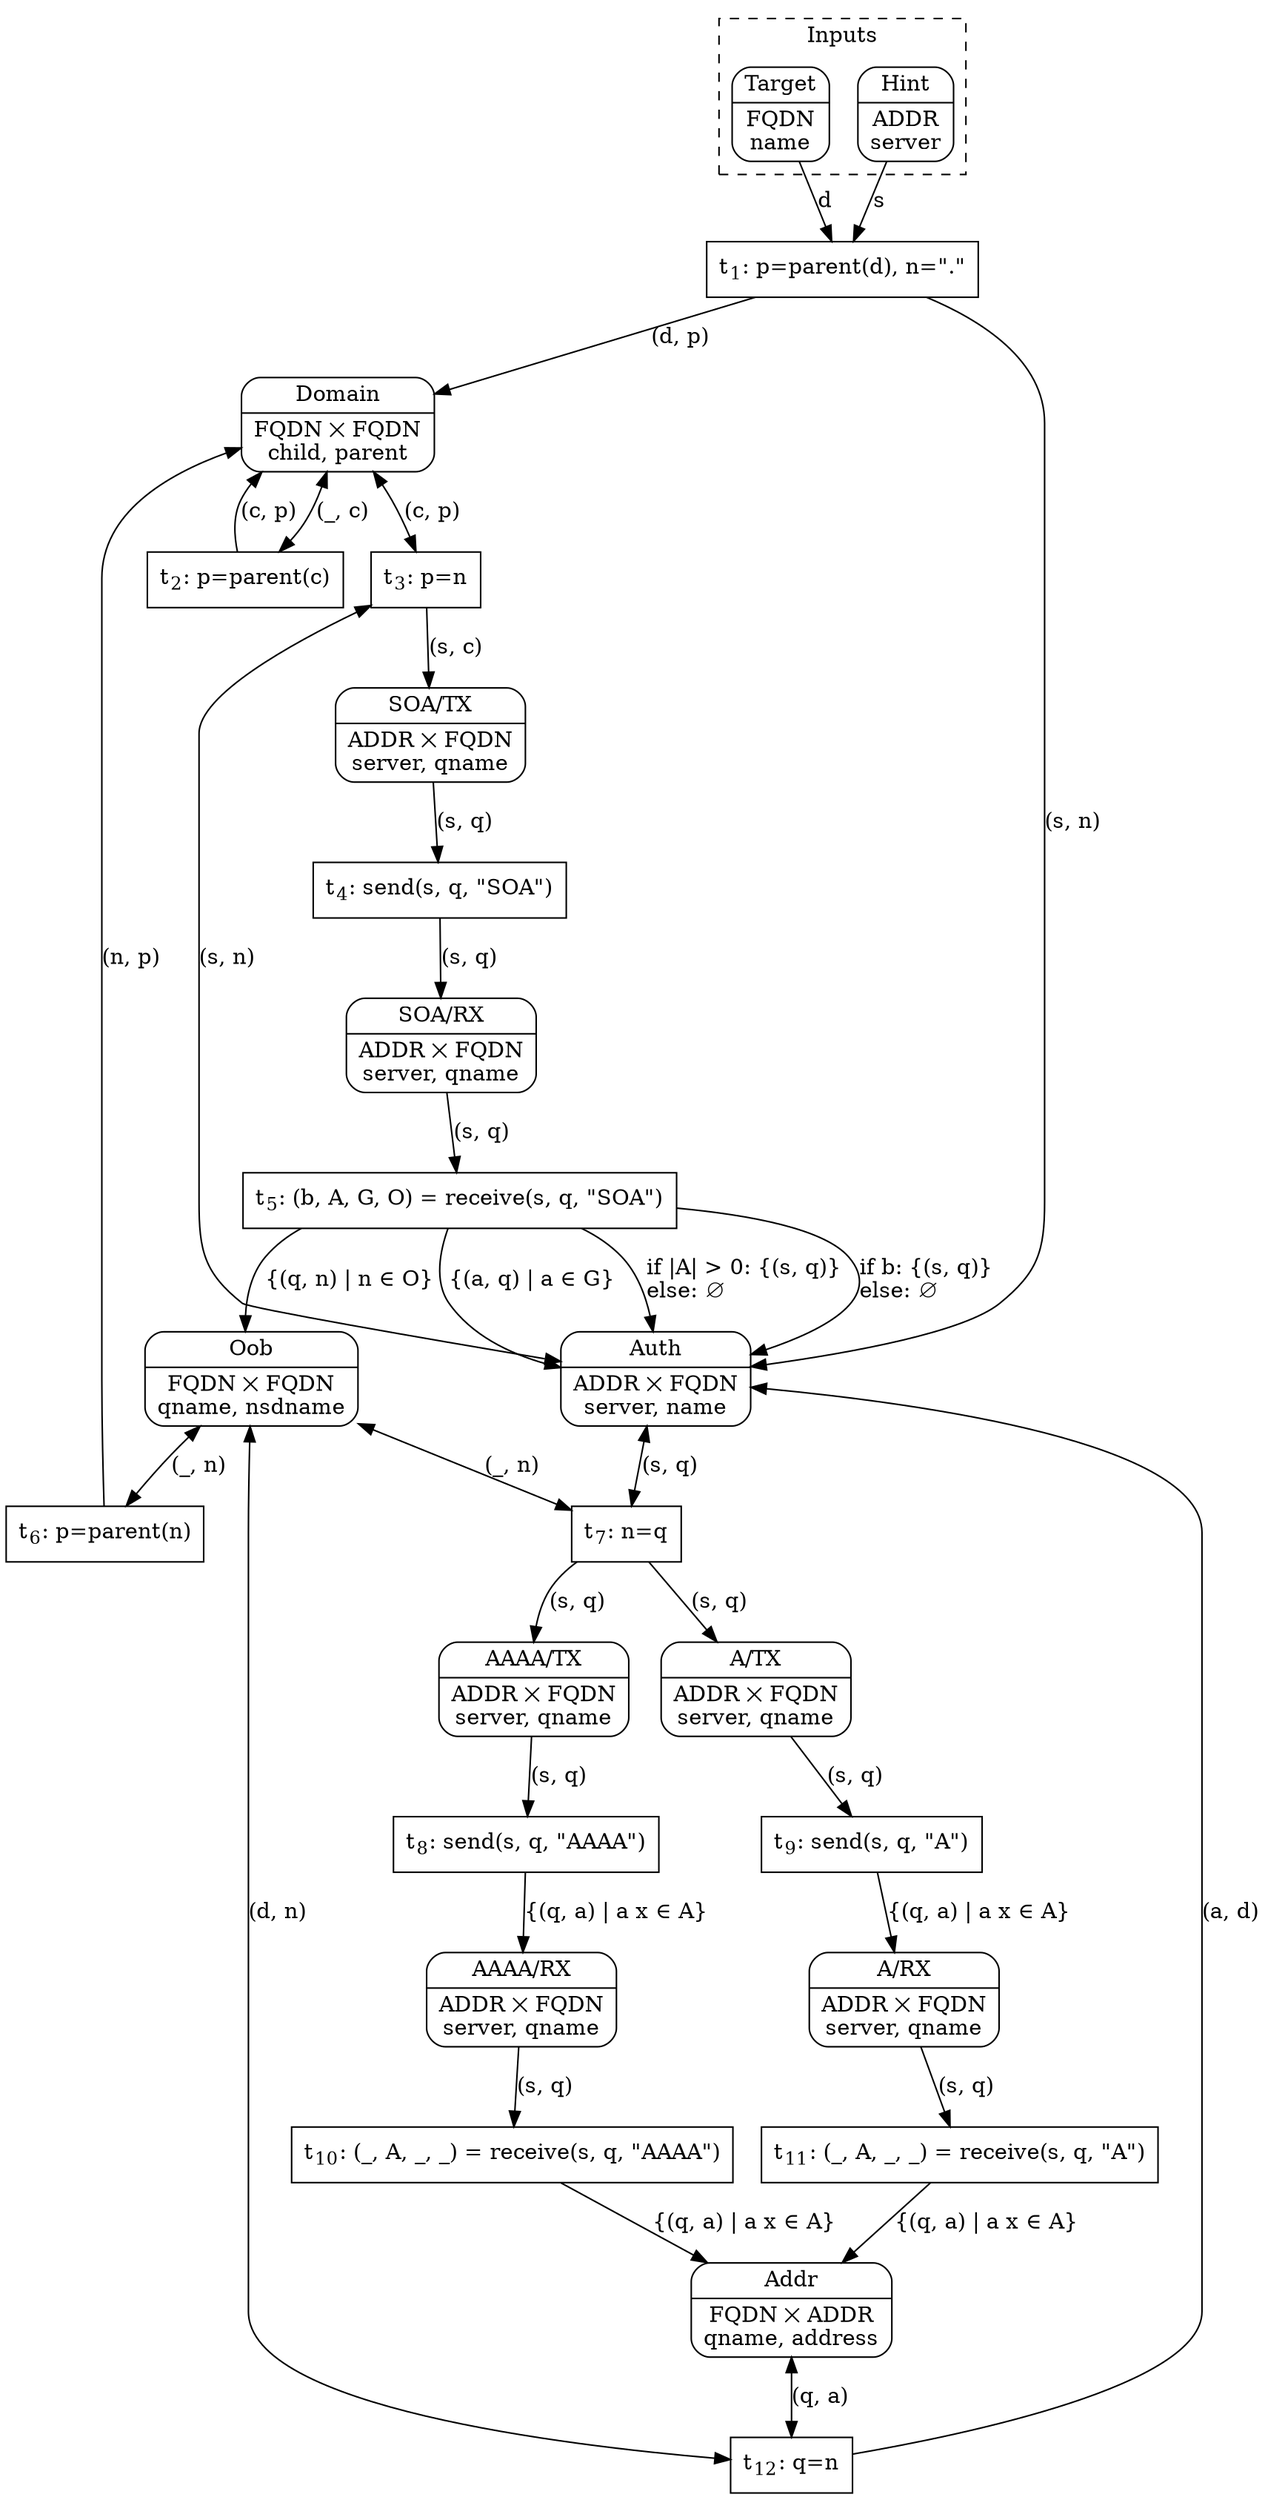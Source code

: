 digraph Algorithm {
    node [shape=Mrecord, style=filled, fillcolor=white]

    subgraph cluster_Inputs {
        label="Inputs"
        style="dashed"

        Target [label="{Target|FQDN\nname}"]
        Hint   [label="{Hint|ADDR\nserver}"]
    }

    Domain  [label="{Domain|FQDN ⨉ FQDN\nchild, parent}"]
    Auth    [label="{Auth|ADDR ⨉ FQDN\nserver, name}"]
    SOA_tx  [label="{SOA/TX|ADDR ⨉ FQDN\nserver, qname}"]
    SOA_rx  [label="{SOA/RX|ADDR ⨉ FQDN\nserver, qname}"]
    Oob     [label="{Oob|FQDN ⨉ FQDN\nqname, nsdname}"]
    A_tx    [label="{A/TX|ADDR ⨉ FQDN\nserver, qname}"]
    A_rx    [label="{A/RX|ADDR ⨉ FQDN\nserver, qname}"]
    AAAA_tx [label="{AAAA/TX|ADDR ⨉ FQDN\nserver, qname}"]
    AAAA_rx [label="{AAAA/RX|ADDR ⨉ FQDN\nserver, qname}"]
    Addr    [label="{Addr|FQDN ⨉ ADDR\nqname, address}"]


    node [shape=record]

    Target -> t1 [label="d"]
    Hint -> t1 [label="s"]
    t1 [label=<t<SUB>1</SUB>: p=parent(d), n=".">]
    t1 -> Domain [label="(d, p)"]
    t1 -> Auth [label="(s, n)"]

    Domain -> t2 [label="(_, c)", dir=both]
    t2 [label=<t<SUB>2</SUB>: p=parent(c)>]
    t2 -> Domain [label="(c, p)"]

    Domain -> t3 [label="(c, p)", dir=both]
    Auth -> t3 [label="(s, n)", dir=both]
    t3 [label=<t<SUB>3</SUB>: p=n>]
    t3 -> SOA_tx [label="(s, c)"]

    SOA_tx -> t4 [label="(s, q)"]
    t4 [label=<t<SUB>4</SUB>: send(s, q, "SOA")>]
    t4 -> SOA_rx [label="(s, q)"]

    SOA_rx -> t5 [label="(s, q)"]
    t5 [label=<t<SUB>5</SUB>: (b, A, G, O) = receive(s, q, "SOA")>]
    t5 -> Auth [label="if |A| > 0: {(s, q)}\lelse: ∅\l"]
    t5 -> Auth [label="if b: {(s, q)}\lelse: ∅\l"]
    t5 -> Auth [label="\{(a, q) \| a ∈ G\}"]
    t5 -> Oob [label="\{(q, n) \| n ∈ O\}"]

    Oob -> t6 [label="(_, n)", dir=both]
    t6 [label=<t<SUB>6</SUB>: p=parent(n)>]
    t6 -> Domain [label="(n, p)"]

    Oob -> t7 [label="(_, n)", dir=both]
    Auth -> t7 [label="(s, q)", dir=both]
    t7 [label=<t<SUB>7</SUB>: n=q>]
    t7 -> AAAA_tx [label="(s, q)"]
    t7 -> A_tx [label="(s, q)"]

    AAAA_tx -> t8 [label="(s, q)"]
    t8 [label=<t<SUB>8</SUB>: send(s, q, "AAAA")>]
    t8 -> AAAA_rx [label="\{(q, a) \| a x ∈ A\}"]

    A_tx -> t9 [label="(s, q)"]
    t9 [label=<t<SUB>9</SUB>: send(s, q, "A")>]
    t9 -> A_rx [label="\{(q, a) \| a x ∈ A\}"]

    AAAA_rx -> t10 [label="(s, q)"]
    t10 [label=<t<SUB>10</SUB>: (_, A, _, _) = receive(s, q, "AAAA")>]
    t10 -> Addr [label="\{(q, a) \| a x ∈ A\}"]

    A_rx -> t11 [label="(s, q)"]
    t11 [label=<t<SUB>11</SUB>: (_, A, _, _) = receive(s, q, "A")>]
    t11 -> Addr [label="\{(q, a) \| a x ∈ A\}"]

    Addr -> t12 [label="(q, a)", dir=both]
    Oob -> t12 [label="(d, n)", dir=both]
    t12 [label=<t<SUB>12</SUB>: q=n>]
    t12 -> Auth [label="(a, d)"]
} 
